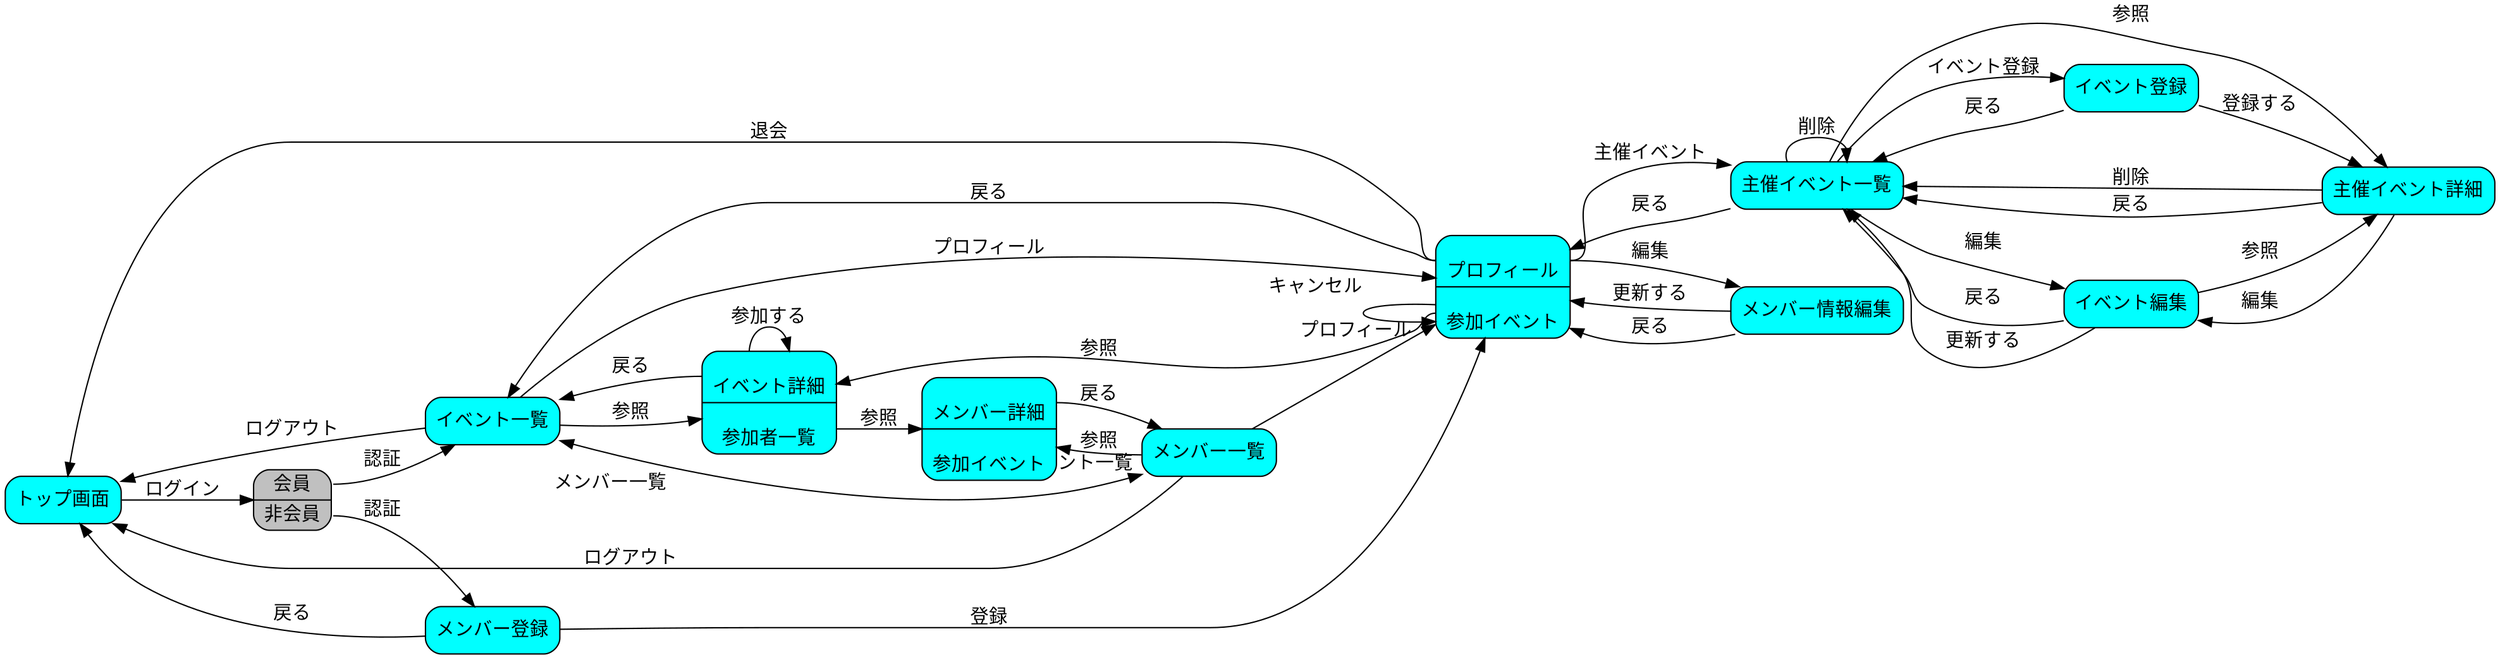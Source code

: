 digraph 画面遷移 {
  graph [
    fontname = "Takaoゴシック"
    rankdir = LR
#    size = "32,32"
  ];
  node [
    fontname = "Takaoゴシック"
    shape = Mrecord
    style = filled
  ];
  edge [
    fontname = "Takaoゴシック"
  ];
  top [ label = "トップ画面" fillcolor = "cyan" ];
  branch [ label = "<p_b>会員|<p_a>非会員" fillcolor = "gray" ];
  top -> branch [ label = "ログイン" ];
  branch:p_b -> events [ label = "認証" ];
  branch:p_a -> new_member [ label = "認証" ];

  events  [ label = "イベント一覧" fillcolor = "cyan" ];
  events -> members [ dir = both
                      headlabel = "イベント一覧" taillabel = "メンバー一覧"
                      labeldistance = 5 ];
  events -> show_profile [ label = "プロフィール" ];
  events -> top [ label = "ログアウト" ];
  events -> show_event [ label = "参照" ];

  members [ label = "メンバー一覧"  fillcolor = "cyan" ];
  members -> show_profile [ label = "プロフィール" ];
  members -> top [ label = "ログアウト" ];
  members -> show_member [ label = "参照" ];

  show_member [ label = "<p_m>\nメンバー詳細\n|<p_e>\n参加イベント\n" fillcolor = "cyan"];
  show_member:p_m -> members [ label = "戻る" ];

  show_profile [ label = "<p_m>\nプロフィール\n|<p_e>\n参加イベント\n"
                        fillcolor = "cyan" ];
  show_profile:p_m -> events [ label = "戻る" ];
  show_profile:p_m -> edit_member [ label = "編集" ];
  show_profile:p_m -> events_member [ label = "主催イベント" ];
  show_profile:p_m -> top [ label = "退会" ];
  show_profile:p_e -> show_event [ label = "参照" ];
  show_profile:p_e -> show_profile:p_e [ label = "キャンセル" ];

  edit_member [ label = "メンバー情報編集" fillcolor = "cyan" ];
  edit_member -> show_profile [ label = "更新する" ];
  edit_member -> show_profile [ label = "戻る" ];

  events_member [ label = "主催イベント一覧" fillcolor = "cyan" ];
  events_member -> new_event [ label = "イベント登録" ];
  events_member -> show_profile [ label = "戻る" ];
  events_member -> for_organizer_event [ label = "参照" ];
  events_member -> edit_event [ label = "編集" ];
  events_member -> events_member [ label = "削除" ];

  show_event [ label = "<p_e>\nイベント詳細\n|<p_m>\n参加者一覧\n" fillcolor = "cyan" ];
  show_event:p_e -> events [ label = "戻る" ];
  show_event -> show_event [ label = "参加する" ];
  show_event:p_m -> show_member [ label = "参照" ];

  for_organizer_event [ label = "主催イベント詳細" fillcolor = "cyan" ];
  for_organizer_event -> edit_event [ label = "編集" ];
  for_organizer_event -> events_member [ label = "削除" ];
  for_organizer_event -> events_member [ label = "戻る" ];

  edit_event [ label = "イベント編集" fillcolor = "cyan" ];
  edit_event -> for_organizer_event [ label = "参照" ];
  edit_event -> events_member [ label = "戻る" ];
  edit_event -> events_member [ label = "更新する" ];

  new_event [ label = "イベント登録" fillcolor = "cyan" ];
  new_event -> for_organizer_event [ label = "登録する" ];
  new_event -> events_member [ label = "戻る" ];

  new_member [ label = "メンバー登録" fillcolor = "cyan" ];
  new_member -> top [ label = "戻る" ];
  new_member -> show_profile [ label = "登録" ];
}
